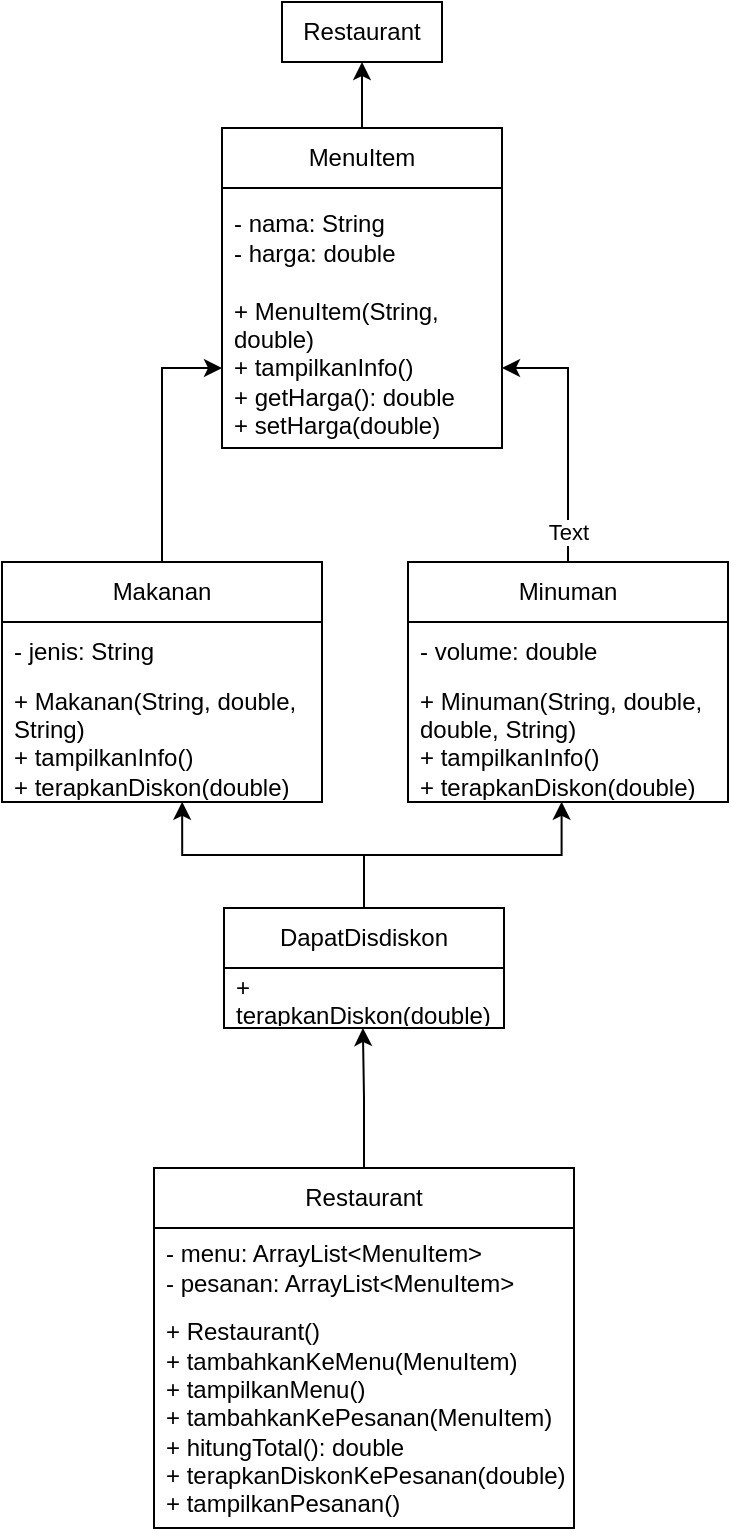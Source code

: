 <mxfile version="24.7.16">
  <diagram name="Page-1" id="Nug-I3hBYV4TedV3mSXD">
    <mxGraphModel dx="1444" dy="896" grid="1" gridSize="10" guides="1" tooltips="1" connect="1" arrows="1" fold="1" page="1" pageScale="1" pageWidth="827" pageHeight="1169" math="0" shadow="0">
      <root>
        <mxCell id="0" />
        <mxCell id="1" parent="0" />
        <UserObject label="%Class%" Class="Restaurant" Attributes="- menu: ArrayList&lt;MenuItem&gt;\n- pesanan: ArrayList&lt;MenuItem&gt;" Methods="+ Restaurant()\n+ tambahkanKeMenu(MenuItem)\n+ tampilkanMenu(): void\n+ tambahkanKePesanan(MenuItem): void\n+ hitungTotal(): double\n+ terapkanDiskonKePesanan(double): void\n+ tampilkanPesanan(): void" placeholders="1" id="q0ttuumSvNMeqppSOIBd-5">
          <mxCell style="whiteSpace=wrap;html=1;" parent="1" vertex="1">
            <mxGeometry x="340" y="57" width="80" height="30" as="geometry" />
          </mxCell>
        </UserObject>
        <mxCell id="xNL9x2fb8WNImuJIkfQr-21" value="" style="edgeStyle=orthogonalEdgeStyle;rounded=0;orthogonalLoop=1;jettySize=auto;html=1;" edge="1" parent="1" source="xNL9x2fb8WNImuJIkfQr-1" target="q0ttuumSvNMeqppSOIBd-5">
          <mxGeometry relative="1" as="geometry" />
        </mxCell>
        <mxCell id="xNL9x2fb8WNImuJIkfQr-1" value="MenuItem" style="swimlane;fontStyle=0;childLayout=stackLayout;horizontal=1;startSize=30;horizontalStack=0;resizeParent=1;resizeParentMax=0;resizeLast=0;collapsible=1;marginBottom=0;whiteSpace=wrap;html=1;" vertex="1" parent="1">
          <mxGeometry x="310" y="120" width="140" height="160" as="geometry" />
        </mxCell>
        <mxCell id="xNL9x2fb8WNImuJIkfQr-2" value="&lt;span class=&quot;hljs-operator&quot;&gt;-&lt;/span&gt; nama: String&amp;nbsp;&lt;br&gt;&lt;div&gt;&lt;span class=&quot;hljs-operator&quot;&gt;-&lt;/span&gt; harga: &lt;span class=&quot;hljs-keyword&quot;&gt;double&lt;/span&gt;&lt;/div&gt;" style="text;strokeColor=none;fillColor=none;align=left;verticalAlign=middle;spacingLeft=4;spacingRight=4;overflow=hidden;points=[[0,0.5],[1,0.5]];portConstraint=eastwest;rotatable=0;whiteSpace=wrap;html=1;" vertex="1" parent="xNL9x2fb8WNImuJIkfQr-1">
          <mxGeometry y="30" width="140" height="50" as="geometry" />
        </mxCell>
        <mxCell id="xNL9x2fb8WNImuJIkfQr-3" value="&lt;span class=&quot;hljs-operator&quot;&gt;+&lt;/span&gt; MenuItem(String, &lt;span class=&quot;hljs-keyword&quot;&gt;double&lt;/span&gt;)&amp;nbsp;&lt;div&gt;&lt;span class=&quot;hljs-operator&quot;&gt;+&lt;/span&gt; tampilkanInfo()&amp;nbsp;&lt;/div&gt;&lt;div&gt;&lt;span class=&quot;hljs-operator&quot;&gt;+&lt;/span&gt; getHarga(): &lt;span class=&quot;hljs-keyword&quot;&gt;double&lt;/span&gt;&amp;nbsp;&lt;/div&gt;&lt;div&gt;&lt;span class=&quot;hljs-operator&quot;&gt;+&lt;/span&gt; setHarga(&lt;span class=&quot;hljs-keyword&quot;&gt;double&lt;/span&gt;)&amp;nbsp;&lt;/div&gt;" style="text;strokeColor=none;fillColor=none;align=left;verticalAlign=middle;spacingLeft=4;spacingRight=4;overflow=hidden;points=[[0,0.5],[1,0.5]];portConstraint=eastwest;rotatable=0;whiteSpace=wrap;html=1;" vertex="1" parent="xNL9x2fb8WNImuJIkfQr-1">
          <mxGeometry y="80" width="140" height="80" as="geometry" />
        </mxCell>
        <mxCell id="xNL9x2fb8WNImuJIkfQr-22" value="" style="edgeStyle=orthogonalEdgeStyle;rounded=0;orthogonalLoop=1;jettySize=auto;html=1;" edge="1" parent="1" source="xNL9x2fb8WNImuJIkfQr-10" target="xNL9x2fb8WNImuJIkfQr-3">
          <mxGeometry relative="1" as="geometry" />
        </mxCell>
        <mxCell id="xNL9x2fb8WNImuJIkfQr-10" value="Makanan" style="swimlane;fontStyle=0;childLayout=stackLayout;horizontal=1;startSize=30;horizontalStack=0;resizeParent=1;resizeParentMax=0;resizeLast=0;collapsible=1;marginBottom=0;whiteSpace=wrap;html=1;" vertex="1" parent="1">
          <mxGeometry x="200" y="337" width="160" height="120" as="geometry" />
        </mxCell>
        <mxCell id="xNL9x2fb8WNImuJIkfQr-11" value="&lt;span class=&quot;hljs-operator&quot;&gt;-&lt;/span&gt; jenis: String&amp;nbsp;" style="text;strokeColor=none;fillColor=none;align=left;verticalAlign=middle;spacingLeft=4;spacingRight=4;overflow=hidden;points=[[0,0.5],[1,0.5]];portConstraint=eastwest;rotatable=0;whiteSpace=wrap;html=1;" vertex="1" parent="xNL9x2fb8WNImuJIkfQr-10">
          <mxGeometry y="30" width="160" height="30" as="geometry" />
        </mxCell>
        <mxCell id="xNL9x2fb8WNImuJIkfQr-12" value="&lt;span class=&quot;hljs-operator&quot;&gt;+&lt;/span&gt; Makanan(String, &lt;span class=&quot;hljs-keyword&quot;&gt;double&lt;/span&gt;, String)&lt;br&gt;&lt;div&gt;&lt;span style=&quot;background-color: initial;&quot; class=&quot;hljs-operator&quot;&gt;+&lt;/span&gt;&lt;span style=&quot;background-color: initial;&quot;&gt; tampilkanInfo()&lt;/span&gt;&lt;/div&gt;&lt;div&gt;&lt;span style=&quot;background-color: initial;&quot; class=&quot;hljs-operator&quot;&gt;+&lt;/span&gt;&lt;span style=&quot;background-color: initial;&quot;&gt; terapkanDiskon(&lt;/span&gt;&lt;span style=&quot;background-color: initial;&quot; class=&quot;hljs-keyword&quot;&gt;double&lt;/span&gt;&lt;span style=&quot;background-color: initial;&quot;&gt;)&lt;/span&gt;&amp;nbsp;&lt;/div&gt;" style="text;strokeColor=none;fillColor=none;align=left;verticalAlign=middle;spacingLeft=4;spacingRight=4;overflow=hidden;points=[[0,0.5],[1,0.5]];portConstraint=eastwest;rotatable=0;whiteSpace=wrap;html=1;" vertex="1" parent="xNL9x2fb8WNImuJIkfQr-10">
          <mxGeometry y="60" width="160" height="60" as="geometry" />
        </mxCell>
        <mxCell id="xNL9x2fb8WNImuJIkfQr-30" value="" style="edgeStyle=orthogonalEdgeStyle;rounded=0;orthogonalLoop=1;jettySize=auto;html=1;" edge="1" parent="1" source="xNL9x2fb8WNImuJIkfQr-14" target="xNL9x2fb8WNImuJIkfQr-3">
          <mxGeometry relative="1" as="geometry" />
        </mxCell>
        <mxCell id="xNL9x2fb8WNImuJIkfQr-31" value="Text" style="edgeLabel;html=1;align=center;verticalAlign=middle;resizable=0;points=[];" vertex="1" connectable="0" parent="xNL9x2fb8WNImuJIkfQr-30">
          <mxGeometry x="-0.766" relative="1" as="geometry">
            <mxPoint as="offset" />
          </mxGeometry>
        </mxCell>
        <mxCell id="xNL9x2fb8WNImuJIkfQr-14" value="Minuman" style="swimlane;fontStyle=0;childLayout=stackLayout;horizontal=1;startSize=30;horizontalStack=0;resizeParent=1;resizeParentMax=0;resizeLast=0;collapsible=1;marginBottom=0;whiteSpace=wrap;html=1;" vertex="1" parent="1">
          <mxGeometry x="403" y="337" width="160" height="120" as="geometry" />
        </mxCell>
        <mxCell id="xNL9x2fb8WNImuJIkfQr-15" value="&lt;span class=&quot;hljs-operator&quot;&gt;-&lt;/span&gt; volume: &lt;span class=&quot;hljs-keyword&quot;&gt;double&lt;/span&gt;" style="text;strokeColor=none;fillColor=none;align=left;verticalAlign=middle;spacingLeft=4;spacingRight=4;overflow=hidden;points=[[0,0.5],[1,0.5]];portConstraint=eastwest;rotatable=0;whiteSpace=wrap;html=1;" vertex="1" parent="xNL9x2fb8WNImuJIkfQr-14">
          <mxGeometry y="30" width="160" height="30" as="geometry" />
        </mxCell>
        <mxCell id="xNL9x2fb8WNImuJIkfQr-16" value="&lt;div&gt;&lt;span style=&quot;background-color: initial;&quot; class=&quot;hljs-operator&quot;&gt;&lt;span class=&quot;hljs-operator&quot;&gt;+&lt;/span&gt; Minuman(String, &lt;span class=&quot;hljs-keyword&quot;&gt;double&lt;/span&gt;, &lt;span class=&quot;hljs-keyword&quot;&gt;double&lt;/span&gt;, String)&lt;/span&gt;&lt;/div&gt;&lt;div&gt;&lt;span style=&quot;background-color: initial;&quot; class=&quot;hljs-operator&quot;&gt;+&lt;/span&gt;&lt;span style=&quot;background-color: initial;&quot;&gt; tampilkanInfo()&lt;/span&gt;&lt;/div&gt;&lt;div&gt;&lt;span style=&quot;background-color: initial;&quot; class=&quot;hljs-operator&quot;&gt;+&lt;/span&gt;&lt;span style=&quot;background-color: initial;&quot;&gt; terapkanDiskon(&lt;/span&gt;&lt;span style=&quot;background-color: initial;&quot; class=&quot;hljs-keyword&quot;&gt;double&lt;/span&gt;&lt;span style=&quot;background-color: initial;&quot;&gt;)&lt;/span&gt;&amp;nbsp;&lt;/div&gt;" style="text;strokeColor=none;fillColor=none;align=left;verticalAlign=middle;spacingLeft=4;spacingRight=4;overflow=hidden;points=[[0,0.5],[1,0.5]];portConstraint=eastwest;rotatable=0;whiteSpace=wrap;html=1;" vertex="1" parent="xNL9x2fb8WNImuJIkfQr-14">
          <mxGeometry y="60" width="160" height="60" as="geometry" />
        </mxCell>
        <mxCell id="xNL9x2fb8WNImuJIkfQr-17" value="DapatDisdiskon" style="swimlane;fontStyle=0;childLayout=stackLayout;horizontal=1;startSize=30;horizontalStack=0;resizeParent=1;resizeParentMax=0;resizeLast=0;collapsible=1;marginBottom=0;whiteSpace=wrap;html=1;" vertex="1" parent="1">
          <mxGeometry x="311" y="510" width="140" height="60" as="geometry" />
        </mxCell>
        <mxCell id="xNL9x2fb8WNImuJIkfQr-18" value="&lt;span class=&quot;hljs-operator&quot;&gt;+&lt;/span&gt; terapkanDiskon(&lt;span class=&quot;hljs-keyword&quot;&gt;double&lt;/span&gt;)" style="text;strokeColor=none;fillColor=none;align=left;verticalAlign=middle;spacingLeft=4;spacingRight=4;overflow=hidden;points=[[0,0.5],[1,0.5]];portConstraint=eastwest;rotatable=0;whiteSpace=wrap;html=1;" vertex="1" parent="xNL9x2fb8WNImuJIkfQr-17">
          <mxGeometry y="30" width="140" height="30" as="geometry" />
        </mxCell>
        <mxCell id="xNL9x2fb8WNImuJIkfQr-28" style="edgeStyle=orthogonalEdgeStyle;rounded=0;orthogonalLoop=1;jettySize=auto;html=1;entryX=0.563;entryY=0.998;entryDx=0;entryDy=0;entryPerimeter=0;" edge="1" parent="1" source="xNL9x2fb8WNImuJIkfQr-17" target="xNL9x2fb8WNImuJIkfQr-12">
          <mxGeometry relative="1" as="geometry" />
        </mxCell>
        <mxCell id="xNL9x2fb8WNImuJIkfQr-29" style="edgeStyle=orthogonalEdgeStyle;rounded=0;orthogonalLoop=1;jettySize=auto;html=1;entryX=0.48;entryY=0.998;entryDx=0;entryDy=0;entryPerimeter=0;" edge="1" parent="1" source="xNL9x2fb8WNImuJIkfQr-17" target="xNL9x2fb8WNImuJIkfQr-16">
          <mxGeometry relative="1" as="geometry" />
        </mxCell>
        <mxCell id="xNL9x2fb8WNImuJIkfQr-32" value="Restaurant " style="swimlane;fontStyle=0;childLayout=stackLayout;horizontal=1;startSize=30;horizontalStack=0;resizeParent=1;resizeParentMax=0;resizeLast=0;collapsible=1;marginBottom=0;whiteSpace=wrap;html=1;" vertex="1" parent="1">
          <mxGeometry x="276" y="640" width="210" height="180" as="geometry">
            <mxRectangle x="300" y="640" width="100" height="30" as="alternateBounds" />
          </mxGeometry>
        </mxCell>
        <mxCell id="xNL9x2fb8WNImuJIkfQr-33" value="&lt;div&gt;- menu: ArrayList&amp;lt;MenuItem&amp;gt;&lt;/div&gt;&lt;div&gt;- pesanan: ArrayList&amp;lt;MenuItem&amp;gt;&lt;/div&gt;" style="text;strokeColor=none;fillColor=none;align=left;verticalAlign=middle;spacingLeft=4;spacingRight=4;overflow=hidden;points=[[0,0.5],[1,0.5]];portConstraint=eastwest;rotatable=0;whiteSpace=wrap;html=1;" vertex="1" parent="xNL9x2fb8WNImuJIkfQr-32">
          <mxGeometry y="30" width="210" height="40" as="geometry" />
        </mxCell>
        <mxCell id="xNL9x2fb8WNImuJIkfQr-34" value="&lt;div&gt;+ Restaurant()&lt;/div&gt;&lt;div&gt;+ tambahkanKeMenu(MenuItem)&lt;/div&gt;&lt;div&gt;+ tampilkanMenu()&lt;/div&gt;&lt;div&gt;+ tambahkanKePesanan(MenuItem)&lt;/div&gt;&lt;div&gt;+ hitungTotal(): double&lt;/div&gt;&lt;div&gt;+ terapkanDiskonKePesanan(double)&lt;/div&gt;&lt;div&gt;+ tampilkanPesanan()&lt;/div&gt;" style="text;strokeColor=none;fillColor=none;align=left;verticalAlign=middle;spacingLeft=4;spacingRight=4;overflow=hidden;points=[[0,0.5],[1,0.5]];portConstraint=eastwest;rotatable=0;whiteSpace=wrap;html=1;" vertex="1" parent="xNL9x2fb8WNImuJIkfQr-32">
          <mxGeometry y="70" width="210" height="110" as="geometry" />
        </mxCell>
        <mxCell id="xNL9x2fb8WNImuJIkfQr-39" style="edgeStyle=orthogonalEdgeStyle;rounded=0;orthogonalLoop=1;jettySize=auto;html=1;entryX=0.496;entryY=1;entryDx=0;entryDy=0;entryPerimeter=0;" edge="1" parent="1" source="xNL9x2fb8WNImuJIkfQr-32" target="xNL9x2fb8WNImuJIkfQr-18">
          <mxGeometry relative="1" as="geometry" />
        </mxCell>
      </root>
    </mxGraphModel>
  </diagram>
</mxfile>
